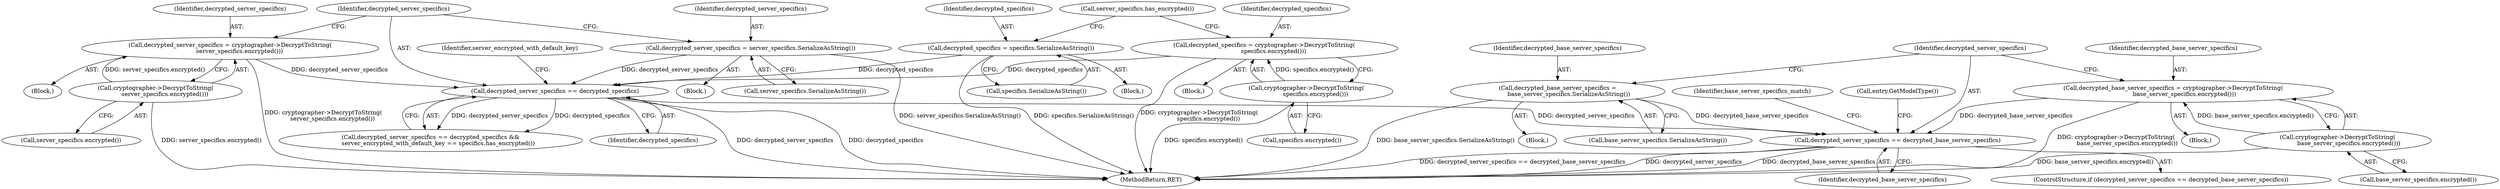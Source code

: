 digraph "0_Chrome_fcd3a7a671ecf2d5f46ea34787d27507a914d2f5_5@API" {
"1000286" [label="(Call,decrypted_server_specifics == decrypted_base_server_specifics)"];
"1000250" [label="(Call,decrypted_server_specifics == decrypted_specifics)"];
"1000239" [label="(Call,decrypted_server_specifics = cryptographer->DecryptToString(\n          server_specifics.encrypted()))"];
"1000241" [label="(Call,cryptographer->DecryptToString(\n          server_specifics.encrypted()))"];
"1000245" [label="(Call,decrypted_server_specifics = server_specifics.SerializeAsString())"];
"1000229" [label="(Call,decrypted_specifics = specifics.SerializeAsString())"];
"1000223" [label="(Call,decrypted_specifics = cryptographer->DecryptToString(\n          specifics.encrypted()))"];
"1000225" [label="(Call,cryptographer->DecryptToString(\n          specifics.encrypted()))"];
"1000281" [label="(Call,decrypted_base_server_specifics = cryptographer->DecryptToString(\n            base_server_specifics.encrypted()))"];
"1000283" [label="(Call,cryptographer->DecryptToString(\n            base_server_specifics.encrypted()))"];
"1000276" [label="(Call,decrypted_base_server_specifics =\n            base_server_specifics.SerializeAsString())"];
"1000241" [label="(Call,cryptographer->DecryptToString(\n          server_specifics.encrypted()))"];
"1000517" [label="(MethodReturn,RET)"];
"1000286" [label="(Call,decrypted_server_specifics == decrypted_base_server_specifics)"];
"1000224" [label="(Identifier,decrypted_specifics)"];
"1000228" [label="(Block,)"];
"1000239" [label="(Call,decrypted_server_specifics = cryptographer->DecryptToString(\n          server_specifics.encrypted()))"];
"1000226" [label="(Call,specifics.encrypted())"];
"1000219" [label="(Block,)"];
"1000285" [label="(ControlStructure,if (decrypted_server_specifics == decrypted_base_server_specifics))"];
"1000290" [label="(Identifier,base_server_specifics_match)"];
"1000245" [label="(Call,decrypted_server_specifics = server_specifics.SerializeAsString())"];
"1000229" [label="(Call,decrypted_specifics = specifics.SerializeAsString())"];
"1000283" [label="(Call,cryptographer->DecryptToString(\n            base_server_specifics.encrypted()))"];
"1000252" [label="(Identifier,decrypted_specifics)"];
"1000240" [label="(Identifier,decrypted_server_specifics)"];
"1000246" [label="(Identifier,decrypted_server_specifics)"];
"1000230" [label="(Identifier,decrypted_specifics)"];
"1000275" [label="(Block,)"];
"1000234" [label="(Block,)"];
"1000225" [label="(Call,cryptographer->DecryptToString(\n          specifics.encrypted()))"];
"1000281" [label="(Call,decrypted_base_server_specifics = cryptographer->DecryptToString(\n            base_server_specifics.encrypted()))"];
"1000247" [label="(Call,server_specifics.SerializeAsString())"];
"1000276" [label="(Call,decrypted_base_server_specifics =\n            base_server_specifics.SerializeAsString())"];
"1000287" [label="(Identifier,decrypted_server_specifics)"];
"1000282" [label="(Identifier,decrypted_base_server_specifics)"];
"1000231" [label="(Call,specifics.SerializeAsString())"];
"1000278" [label="(Call,base_server_specifics.SerializeAsString())"];
"1000277" [label="(Identifier,decrypted_base_server_specifics)"];
"1000251" [label="(Identifier,decrypted_server_specifics)"];
"1000244" [label="(Block,)"];
"1000242" [label="(Call,server_specifics.encrypted())"];
"1000280" [label="(Block,)"];
"1000250" [label="(Call,decrypted_server_specifics == decrypted_specifics)"];
"1000223" [label="(Call,decrypted_specifics = cryptographer->DecryptToString(\n          specifics.encrypted()))"];
"1000249" [label="(Call,decrypted_server_specifics == decrypted_specifics &&\n        server_encrypted_with_default_key == specifics.has_encrypted())"];
"1000254" [label="(Identifier,server_encrypted_with_default_key)"];
"1000294" [label="(Call,entry.GetModelType())"];
"1000284" [label="(Call,base_server_specifics.encrypted())"];
"1000233" [label="(Call,server_specifics.has_encrypted())"];
"1000288" [label="(Identifier,decrypted_base_server_specifics)"];
"1000286" -> "1000285"  [label="AST: "];
"1000286" -> "1000288"  [label="CFG: "];
"1000287" -> "1000286"  [label="AST: "];
"1000288" -> "1000286"  [label="AST: "];
"1000290" -> "1000286"  [label="CFG: "];
"1000294" -> "1000286"  [label="CFG: "];
"1000286" -> "1000517"  [label="DDG: decrypted_server_specifics == decrypted_base_server_specifics"];
"1000286" -> "1000517"  [label="DDG: decrypted_server_specifics"];
"1000286" -> "1000517"  [label="DDG: decrypted_base_server_specifics"];
"1000250" -> "1000286"  [label="DDG: decrypted_server_specifics"];
"1000281" -> "1000286"  [label="DDG: decrypted_base_server_specifics"];
"1000276" -> "1000286"  [label="DDG: decrypted_base_server_specifics"];
"1000250" -> "1000249"  [label="AST: "];
"1000250" -> "1000252"  [label="CFG: "];
"1000251" -> "1000250"  [label="AST: "];
"1000252" -> "1000250"  [label="AST: "];
"1000254" -> "1000250"  [label="CFG: "];
"1000249" -> "1000250"  [label="CFG: "];
"1000250" -> "1000517"  [label="DDG: decrypted_server_specifics"];
"1000250" -> "1000517"  [label="DDG: decrypted_specifics"];
"1000250" -> "1000249"  [label="DDG: decrypted_server_specifics"];
"1000250" -> "1000249"  [label="DDG: decrypted_specifics"];
"1000239" -> "1000250"  [label="DDG: decrypted_server_specifics"];
"1000245" -> "1000250"  [label="DDG: decrypted_server_specifics"];
"1000229" -> "1000250"  [label="DDG: decrypted_specifics"];
"1000223" -> "1000250"  [label="DDG: decrypted_specifics"];
"1000239" -> "1000234"  [label="AST: "];
"1000239" -> "1000241"  [label="CFG: "];
"1000240" -> "1000239"  [label="AST: "];
"1000241" -> "1000239"  [label="AST: "];
"1000251" -> "1000239"  [label="CFG: "];
"1000239" -> "1000517"  [label="DDG: cryptographer->DecryptToString(\n          server_specifics.encrypted())"];
"1000241" -> "1000239"  [label="DDG: server_specifics.encrypted()"];
"1000241" -> "1000242"  [label="CFG: "];
"1000242" -> "1000241"  [label="AST: "];
"1000241" -> "1000517"  [label="DDG: server_specifics.encrypted()"];
"1000245" -> "1000244"  [label="AST: "];
"1000245" -> "1000247"  [label="CFG: "];
"1000246" -> "1000245"  [label="AST: "];
"1000247" -> "1000245"  [label="AST: "];
"1000251" -> "1000245"  [label="CFG: "];
"1000245" -> "1000517"  [label="DDG: server_specifics.SerializeAsString()"];
"1000229" -> "1000228"  [label="AST: "];
"1000229" -> "1000231"  [label="CFG: "];
"1000230" -> "1000229"  [label="AST: "];
"1000231" -> "1000229"  [label="AST: "];
"1000233" -> "1000229"  [label="CFG: "];
"1000229" -> "1000517"  [label="DDG: specifics.SerializeAsString()"];
"1000223" -> "1000219"  [label="AST: "];
"1000223" -> "1000225"  [label="CFG: "];
"1000224" -> "1000223"  [label="AST: "];
"1000225" -> "1000223"  [label="AST: "];
"1000233" -> "1000223"  [label="CFG: "];
"1000223" -> "1000517"  [label="DDG: cryptographer->DecryptToString(\n          specifics.encrypted())"];
"1000225" -> "1000223"  [label="DDG: specifics.encrypted()"];
"1000225" -> "1000226"  [label="CFG: "];
"1000226" -> "1000225"  [label="AST: "];
"1000225" -> "1000517"  [label="DDG: specifics.encrypted()"];
"1000281" -> "1000280"  [label="AST: "];
"1000281" -> "1000283"  [label="CFG: "];
"1000282" -> "1000281"  [label="AST: "];
"1000283" -> "1000281"  [label="AST: "];
"1000287" -> "1000281"  [label="CFG: "];
"1000281" -> "1000517"  [label="DDG: cryptographer->DecryptToString(\n            base_server_specifics.encrypted())"];
"1000283" -> "1000281"  [label="DDG: base_server_specifics.encrypted()"];
"1000283" -> "1000284"  [label="CFG: "];
"1000284" -> "1000283"  [label="AST: "];
"1000283" -> "1000517"  [label="DDG: base_server_specifics.encrypted()"];
"1000276" -> "1000275"  [label="AST: "];
"1000276" -> "1000278"  [label="CFG: "];
"1000277" -> "1000276"  [label="AST: "];
"1000278" -> "1000276"  [label="AST: "];
"1000287" -> "1000276"  [label="CFG: "];
"1000276" -> "1000517"  [label="DDG: base_server_specifics.SerializeAsString()"];
}
